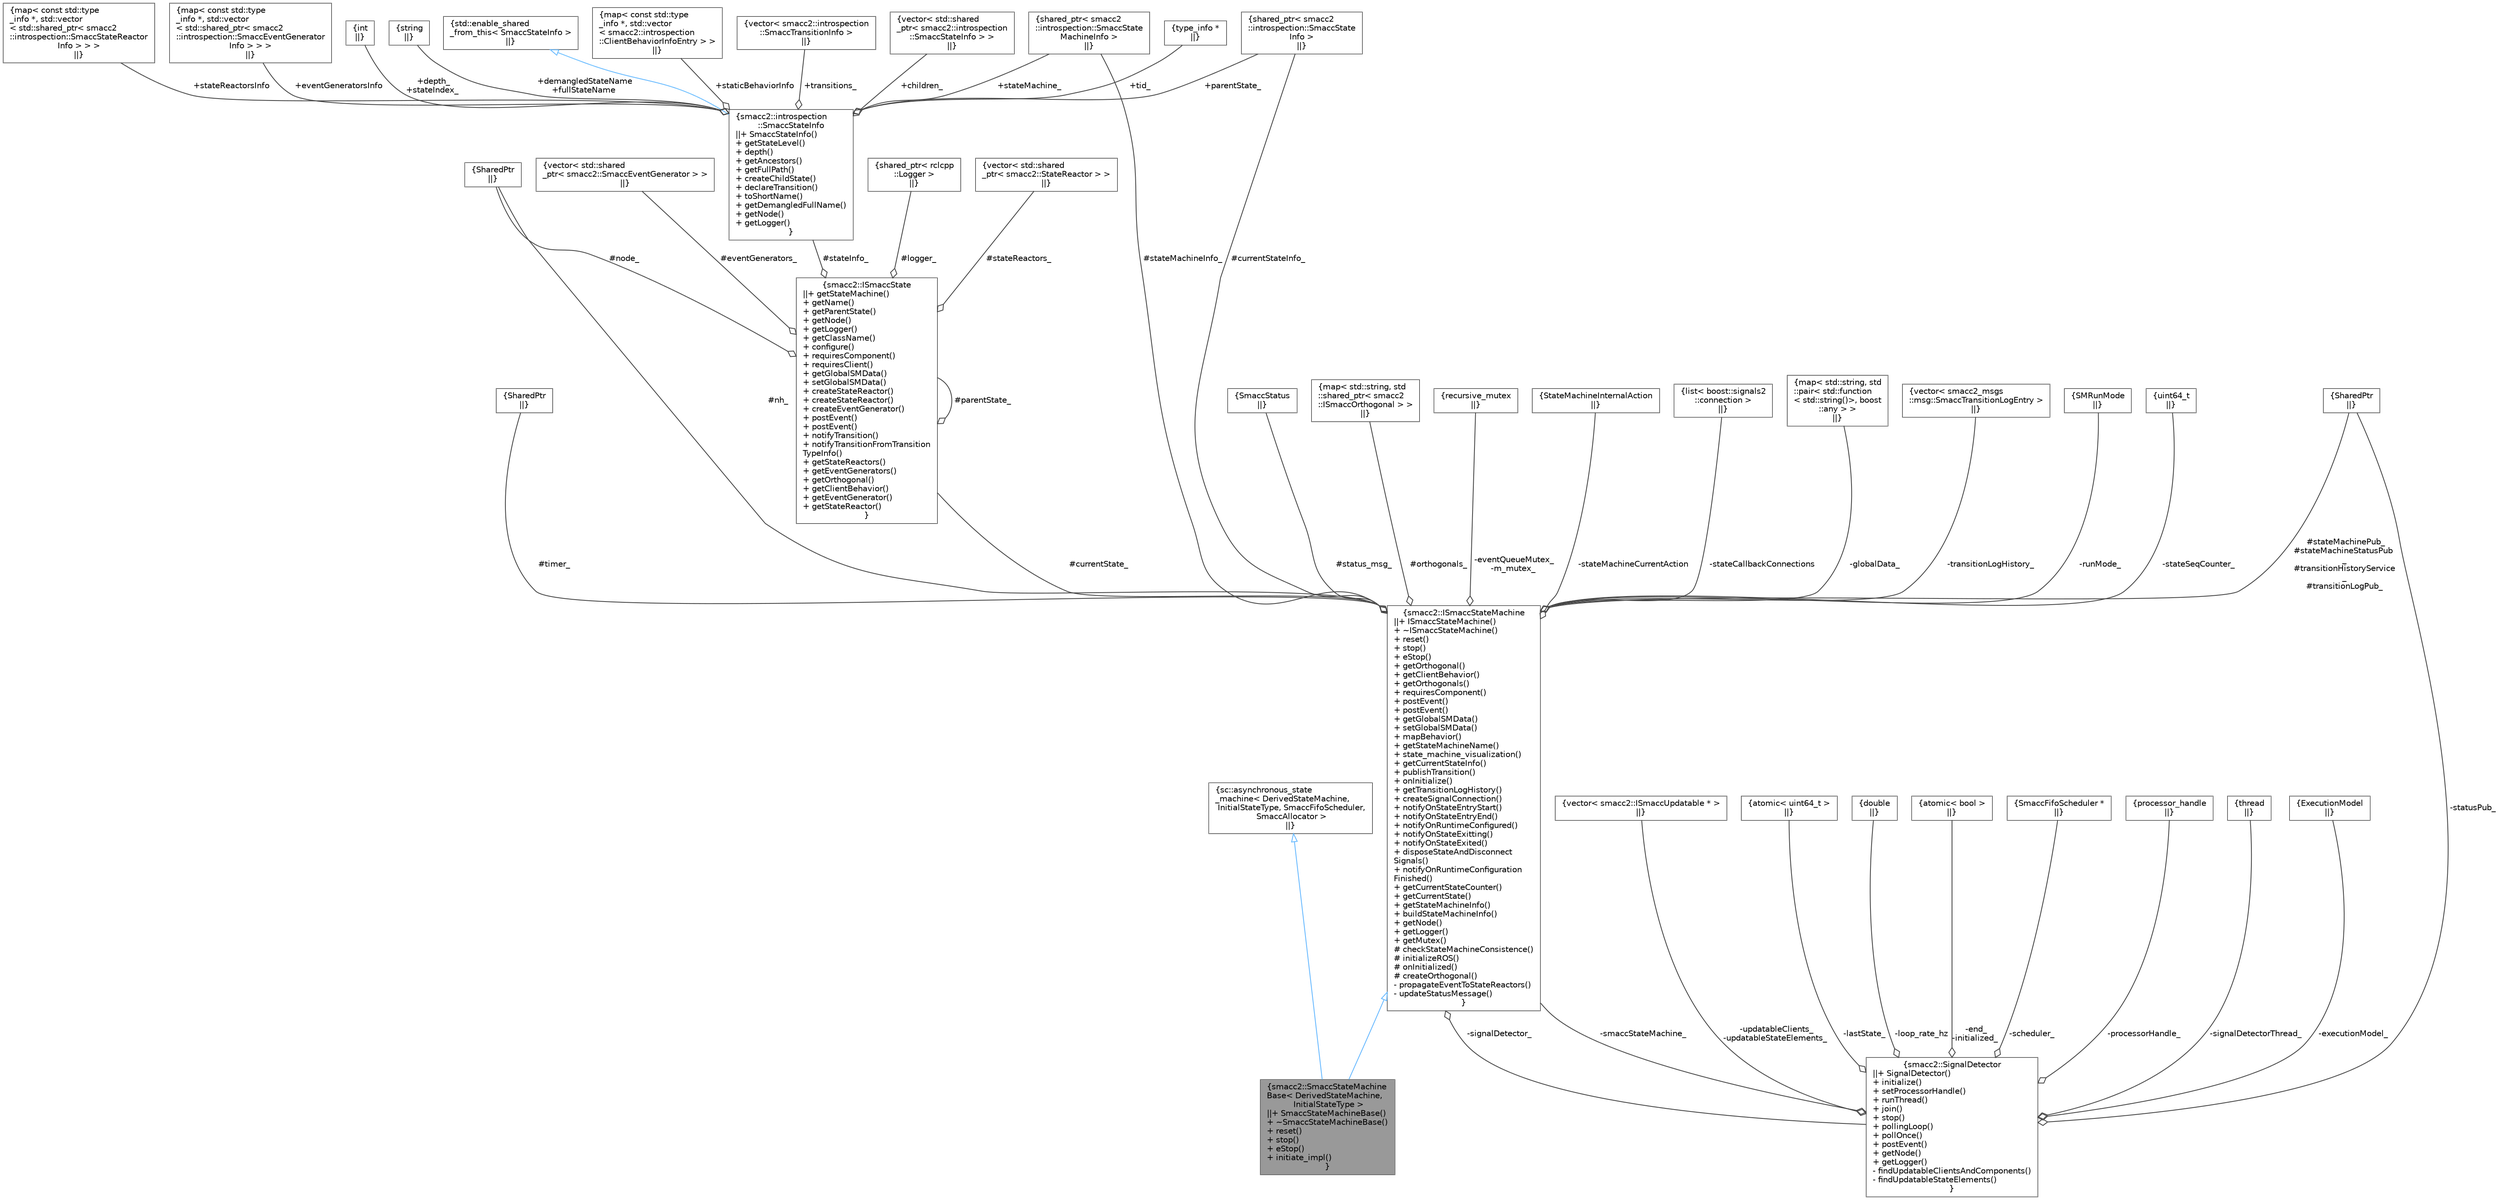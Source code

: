 digraph "smacc2::SmaccStateMachineBase&lt; DerivedStateMachine, InitialStateType &gt;"
{
 // LATEX_PDF_SIZE
  bgcolor="transparent";
  edge [fontname=Helvetica,fontsize=10,labelfontname=Helvetica,labelfontsize=10];
  node [fontname=Helvetica,fontsize=10,shape=box,height=0.2,width=0.4];
  Node1 [label="{smacc2::SmaccStateMachine\lBase\< DerivedStateMachine,\l InitialStateType \>\n||+ SmaccStateMachineBase()\l+ ~SmaccStateMachineBase()\l+ reset()\l+ stop()\l+ eStop()\l+ initiate_impl()\l}",height=0.2,width=0.4,color="gray40", fillcolor="grey60", style="filled", fontcolor="black",tooltip="State Machine."];
  Node2 -> Node1 [dir="back",color="steelblue1",style="solid",arrowtail="onormal"];
  Node2 [label="{smacc2::ISmaccStateMachine\n||+ ISmaccStateMachine()\l+ ~ISmaccStateMachine()\l+ reset()\l+ stop()\l+ eStop()\l+ getOrthogonal()\l+ getClientBehavior()\l+ getOrthogonals()\l+ requiresComponent()\l+ postEvent()\l+ postEvent()\l+ getGlobalSMData()\l+ setGlobalSMData()\l+ mapBehavior()\l+ getStateMachineName()\l+ state_machine_visualization()\l+ getCurrentStateInfo()\l+ publishTransition()\l+ onInitialize()\l+ getTransitionLogHistory()\l+ createSignalConnection()\l+ notifyOnStateEntryStart()\l+ notifyOnStateEntryEnd()\l+ notifyOnRuntimeConfigured()\l+ notifyOnStateExitting()\l+ notifyOnStateExited()\l+ disposeStateAndDisconnect\lSignals()\l+ notifyOnRuntimeConfiguration\lFinished()\l+ getCurrentStateCounter()\l+ getCurrentState()\l+ getStateMachineInfo()\l+ buildStateMachineInfo()\l+ getNode()\l+ getLogger()\l+ getMutex()\l# checkStateMachineConsistence()\l# initializeROS()\l# onInitialized()\l# createOrthogonal()\l- propagateEventToStateReactors()\l- updateStatusMessage()\l}",height=0.2,width=0.4,color="gray40", fillcolor="white", style="filled",URL="$classsmacc2_1_1ISmaccStateMachine.html",tooltip=" "];
  Node3 -> Node2 [color="grey25",style="solid",label=" #nh_" ,arrowhead="odiamond"];
  Node3 [label="{SharedPtr\n||}",height=0.2,width=0.4,color="gray40", fillcolor="white", style="filled",tooltip=" "];
  Node4 -> Node2 [color="grey25",style="solid",label=" #timer_" ,arrowhead="odiamond"];
  Node4 [label="{SharedPtr\n||}",height=0.2,width=0.4,color="gray40", fillcolor="white", style="filled",tooltip=" "];
  Node5 -> Node2 [color="grey25",style="solid",label=" #stateMachinePub_\n#stateMachineStatusPub\l_\n#transitionHistoryService\l_\n#transitionLogPub_" ,arrowhead="odiamond"];
  Node5 [label="{SharedPtr\n||}",height=0.2,width=0.4,color="gray40", fillcolor="white", style="filled",tooltip=" "];
  Node6 -> Node2 [color="grey25",style="solid",label=" #currentState_" ,arrowhead="odiamond"];
  Node6 [label="{smacc2::ISmaccState\n||+ getStateMachine()\l+ getName()\l+ getParentState()\l+ getNode()\l+ getLogger()\l+ getClassName()\l+ configure()\l+ requiresComponent()\l+ requiresClient()\l+ getGlobalSMData()\l+ setGlobalSMData()\l+ createStateReactor()\l+ createStateReactor()\l+ createEventGenerator()\l+ postEvent()\l+ postEvent()\l+ notifyTransition()\l+ notifyTransitionFromTransition\lTypeInfo()\l+ getStateReactors()\l+ getEventGenerators()\l+ getOrthogonal()\l+ getClientBehavior()\l+ getEventGenerator()\l+ getStateReactor()\l}",height=0.2,width=0.4,color="gray40", fillcolor="white", style="filled",URL="$classsmacc2_1_1ISmaccState.html",tooltip=" "];
  Node3 -> Node6 [color="grey25",style="solid",label=" #node_" ,arrowhead="odiamond"];
  Node7 -> Node6 [color="grey25",style="solid",label=" #logger_" ,arrowhead="odiamond"];
  Node7 [label="{shared_ptr\< rclcpp\l::Logger \>\n||}",height=0.2,width=0.4,color="gray40", fillcolor="white", style="filled",tooltip=" "];
  Node8 -> Node6 [color="grey25",style="solid",label=" #stateReactors_" ,arrowhead="odiamond"];
  Node8 [label="{vector\< std::shared\l_ptr\< smacc2::StateReactor \> \>\n||}",height=0.2,width=0.4,color="gray40", fillcolor="white", style="filled",tooltip=" "];
  Node9 -> Node6 [color="grey25",style="solid",label=" #eventGenerators_" ,arrowhead="odiamond"];
  Node9 [label="{vector\< std::shared\l_ptr\< smacc2::SmaccEventGenerator \> \>\n||}",height=0.2,width=0.4,color="gray40", fillcolor="white", style="filled",tooltip=" "];
  Node6 -> Node6 [color="grey25",style="solid",label=" #parentState_" ,arrowhead="odiamond"];
  Node10 -> Node6 [color="grey25",style="solid",label=" #stateInfo_" ,arrowhead="odiamond"];
  Node10 [label="{smacc2::introspection\l::SmaccStateInfo\n||+ SmaccStateInfo()\l+ getStateLevel()\l+ depth()\l+ getAncestors()\l+ getFullPath()\l+ createChildState()\l+ declareTransition()\l+ toShortName()\l+ getDemangledFullName()\l+ getNode()\l+ getLogger()\l}",height=0.2,width=0.4,color="gray40", fillcolor="white", style="filled",URL="$classsmacc2_1_1introspection_1_1SmaccStateInfo.html",tooltip=" "];
  Node11 -> Node10 [dir="back",color="steelblue1",style="solid",arrowtail="onormal"];
  Node11 [label="{std::enable_shared\l_from_this\< SmaccStateInfo \>\n||}",height=0.2,width=0.4,color="gray40", fillcolor="white", style="filled",tooltip=" "];
  Node12 -> Node10 [color="grey25",style="solid",label=" +staticBehaviorInfo" ,arrowhead="odiamond"];
  Node12 [label="{map\< const std::type\l_info *, std::vector\l\< smacc2::introspection\l::ClientBehaviorInfoEntry \> \>\n||}",height=0.2,width=0.4,color="gray40", fillcolor="white", style="filled",tooltip=" "];
  Node13 -> Node10 [color="grey25",style="solid",label=" +stateReactorsInfo" ,arrowhead="odiamond"];
  Node13 [label="{map\< const std::type\l_info *, std::vector\l\< std::shared_ptr\< smacc2\l::introspection::SmaccStateReactor\lInfo \> \> \>\n||}",height=0.2,width=0.4,color="gray40", fillcolor="white", style="filled",tooltip=" "];
  Node14 -> Node10 [color="grey25",style="solid",label=" +eventGeneratorsInfo" ,arrowhead="odiamond"];
  Node14 [label="{map\< const std::type\l_info *, std::vector\l\< std::shared_ptr\< smacc2\l::introspection::SmaccEventGenerator\lInfo \> \> \>\n||}",height=0.2,width=0.4,color="gray40", fillcolor="white", style="filled",tooltip=" "];
  Node15 -> Node10 [color="grey25",style="solid",label=" +depth_\n+stateIndex_" ,arrowhead="odiamond"];
  Node15 [label="{int\n||}",height=0.2,width=0.4,color="gray40", fillcolor="white", style="filled",tooltip=" "];
  Node16 -> Node10 [color="grey25",style="solid",label=" +demangledStateName\n+fullStateName" ,arrowhead="odiamond"];
  Node16 [label="{string\n||}",height=0.2,width=0.4,color="gray40", fillcolor="white", style="filled",tooltip=" "];
  Node17 -> Node10 [color="grey25",style="solid",label=" +stateMachine_" ,arrowhead="odiamond"];
  Node17 [label="{shared_ptr\< smacc2\l::introspection::SmaccState\lMachineInfo \>\n||}",height=0.2,width=0.4,color="gray40", fillcolor="white", style="filled",tooltip=" "];
  Node18 -> Node10 [color="grey25",style="solid",label=" +parentState_" ,arrowhead="odiamond"];
  Node18 [label="{shared_ptr\< smacc2\l::introspection::SmaccState\lInfo \>\n||}",height=0.2,width=0.4,color="gray40", fillcolor="white", style="filled",tooltip=" "];
  Node19 -> Node10 [color="grey25",style="solid",label=" +transitions_" ,arrowhead="odiamond"];
  Node19 [label="{vector\< smacc2::introspection\l::SmaccTransitionInfo \>\n||}",height=0.2,width=0.4,color="gray40", fillcolor="white", style="filled",tooltip=" "];
  Node20 -> Node10 [color="grey25",style="solid",label=" +children_" ,arrowhead="odiamond"];
  Node20 [label="{vector\< std::shared\l_ptr\< smacc2::introspection\l::SmaccStateInfo \> \>\n||}",height=0.2,width=0.4,color="gray40", fillcolor="white", style="filled",tooltip=" "];
  Node21 -> Node10 [color="grey25",style="solid",label=" +tid_" ,arrowhead="odiamond"];
  Node21 [label="{type_info *\n||}",height=0.2,width=0.4,color="gray40", fillcolor="white", style="filled",tooltip=" "];
  Node18 -> Node2 [color="grey25",style="solid",label=" #currentStateInfo_" ,arrowhead="odiamond"];
  Node22 -> Node2 [color="grey25",style="solid",label=" #status_msg_" ,arrowhead="odiamond"];
  Node22 [label="{SmaccStatus\n||}",height=0.2,width=0.4,color="gray40", fillcolor="white", style="filled",tooltip=" "];
  Node23 -> Node2 [color="grey25",style="solid",label=" #orthogonals_" ,arrowhead="odiamond"];
  Node23 [label="{map\< std::string, std\l::shared_ptr\< smacc2\l::ISmaccOrthogonal \> \>\n||}",height=0.2,width=0.4,color="gray40", fillcolor="white", style="filled",tooltip=" "];
  Node17 -> Node2 [color="grey25",style="solid",label=" #stateMachineInfo_" ,arrowhead="odiamond"];
  Node24 -> Node2 [color="grey25",style="solid",label=" -eventQueueMutex_\n-m_mutex_" ,arrowhead="odiamond"];
  Node24 [label="{recursive_mutex\n||}",height=0.2,width=0.4,color="gray40", fillcolor="white", style="filled",tooltip=" "];
  Node25 -> Node2 [color="grey25",style="solid",label=" -stateMachineCurrentAction" ,arrowhead="odiamond"];
  Node25 [label="{StateMachineInternalAction\n||}",height=0.2,width=0.4,color="gray40", fillcolor="white", style="filled",tooltip=" "];
  Node26 -> Node2 [color="grey25",style="solid",label=" -stateCallbackConnections" ,arrowhead="odiamond"];
  Node26 [label="{list\< boost::signals2\l::connection \>\n||}",height=0.2,width=0.4,color="gray40", fillcolor="white", style="filled",tooltip=" "];
  Node27 -> Node2 [color="grey25",style="solid",label=" -globalData_" ,arrowhead="odiamond"];
  Node27 [label="{map\< std::string, std\l::pair\< std::function\l\< std::string()\>, boost\l::any \> \>\n||}",height=0.2,width=0.4,color="gray40", fillcolor="white", style="filled",tooltip=" "];
  Node28 -> Node2 [color="grey25",style="solid",label=" -transitionLogHistory_" ,arrowhead="odiamond"];
  Node28 [label="{vector\< smacc2_msgs\l::msg::SmaccTransitionLogEntry \>\n||}",height=0.2,width=0.4,color="gray40", fillcolor="white", style="filled",tooltip=" "];
  Node29 -> Node2 [color="grey25",style="solid",label=" -runMode_" ,arrowhead="odiamond"];
  Node29 [label="{SMRunMode\n||}",height=0.2,width=0.4,color="gray40", fillcolor="white", style="filled",tooltip=" "];
  Node30 -> Node2 [color="grey25",style="solid",label=" -signalDetector_" ,arrowhead="odiamond"];
  Node30 [label="{smacc2::SignalDetector\n||+ SignalDetector()\l+ initialize()\l+ setProcessorHandle()\l+ runThread()\l+ join()\l+ stop()\l+ pollingLoop()\l+ pollOnce()\l+ postEvent()\l+ getNode()\l+ getLogger()\l- findUpdatableClientsAndComponents()\l- findUpdatableStateElements()\l}",height=0.2,width=0.4,color="gray40", fillcolor="white", style="filled",URL="$classsmacc2_1_1SignalDetector.html",tooltip=" "];
  Node2 -> Node30 [color="grey25",style="solid",label=" -smaccStateMachine_" ,arrowhead="odiamond"];
  Node31 -> Node30 [color="grey25",style="solid",label=" -updatableClients_\n-updatableStateElements_" ,arrowhead="odiamond"];
  Node31 [label="{vector\< smacc2::ISmaccUpdatable * \>\n||}",height=0.2,width=0.4,color="gray40", fillcolor="white", style="filled",tooltip=" "];
  Node32 -> Node30 [color="grey25",style="solid",label=" -lastState_" ,arrowhead="odiamond"];
  Node32 [label="{atomic\< uint64_t \>\n||}",height=0.2,width=0.4,color="gray40", fillcolor="white", style="filled",tooltip=" "];
  Node33 -> Node30 [color="grey25",style="solid",label=" -loop_rate_hz" ,arrowhead="odiamond"];
  Node33 [label="{double\n||}",height=0.2,width=0.4,color="gray40", fillcolor="white", style="filled",tooltip=" "];
  Node34 -> Node30 [color="grey25",style="solid",label=" -end_\n-initialized_" ,arrowhead="odiamond"];
  Node34 [label="{atomic\< bool \>\n||}",height=0.2,width=0.4,color="gray40", fillcolor="white", style="filled",tooltip=" "];
  Node5 -> Node30 [color="grey25",style="solid",label=" -statusPub_" ,arrowhead="odiamond"];
  Node35 -> Node30 [color="grey25",style="solid",label=" -scheduler_" ,arrowhead="odiamond"];
  Node35 [label="{SmaccFifoScheduler *\n||}",height=0.2,width=0.4,color="gray40", fillcolor="white", style="filled",tooltip=" "];
  Node36 -> Node30 [color="grey25",style="solid",label=" -processorHandle_" ,arrowhead="odiamond"];
  Node36 [label="{processor_handle\n||}",height=0.2,width=0.4,color="gray40", fillcolor="white", style="filled",tooltip=" "];
  Node37 -> Node30 [color="grey25",style="solid",label=" -signalDetectorThread_" ,arrowhead="odiamond"];
  Node37 [label="{thread\n||}",height=0.2,width=0.4,color="gray40", fillcolor="white", style="filled",tooltip=" "];
  Node38 -> Node30 [color="grey25",style="solid",label=" -executionModel_" ,arrowhead="odiamond"];
  Node38 [label="{ExecutionModel\n||}",height=0.2,width=0.4,color="gray40", fillcolor="white", style="filled",tooltip=" "];
  Node39 -> Node2 [color="grey25",style="solid",label=" -stateSeqCounter_" ,arrowhead="odiamond"];
  Node39 [label="{uint64_t\n||}",height=0.2,width=0.4,color="gray40", fillcolor="white", style="filled",tooltip=" "];
  Node40 -> Node1 [dir="back",color="steelblue1",style="solid",arrowtail="onormal"];
  Node40 [label="{sc::asynchronous_state\l_machine\< DerivedStateMachine,\l InitialStateType, SmaccFifoScheduler,\l SmaccAllocator \>\n||}",height=0.2,width=0.4,color="gray40", fillcolor="white", style="filled",URL="$classboost_1_1statechart_1_1asynchronous__state__machine.html",tooltip=" "];
}
